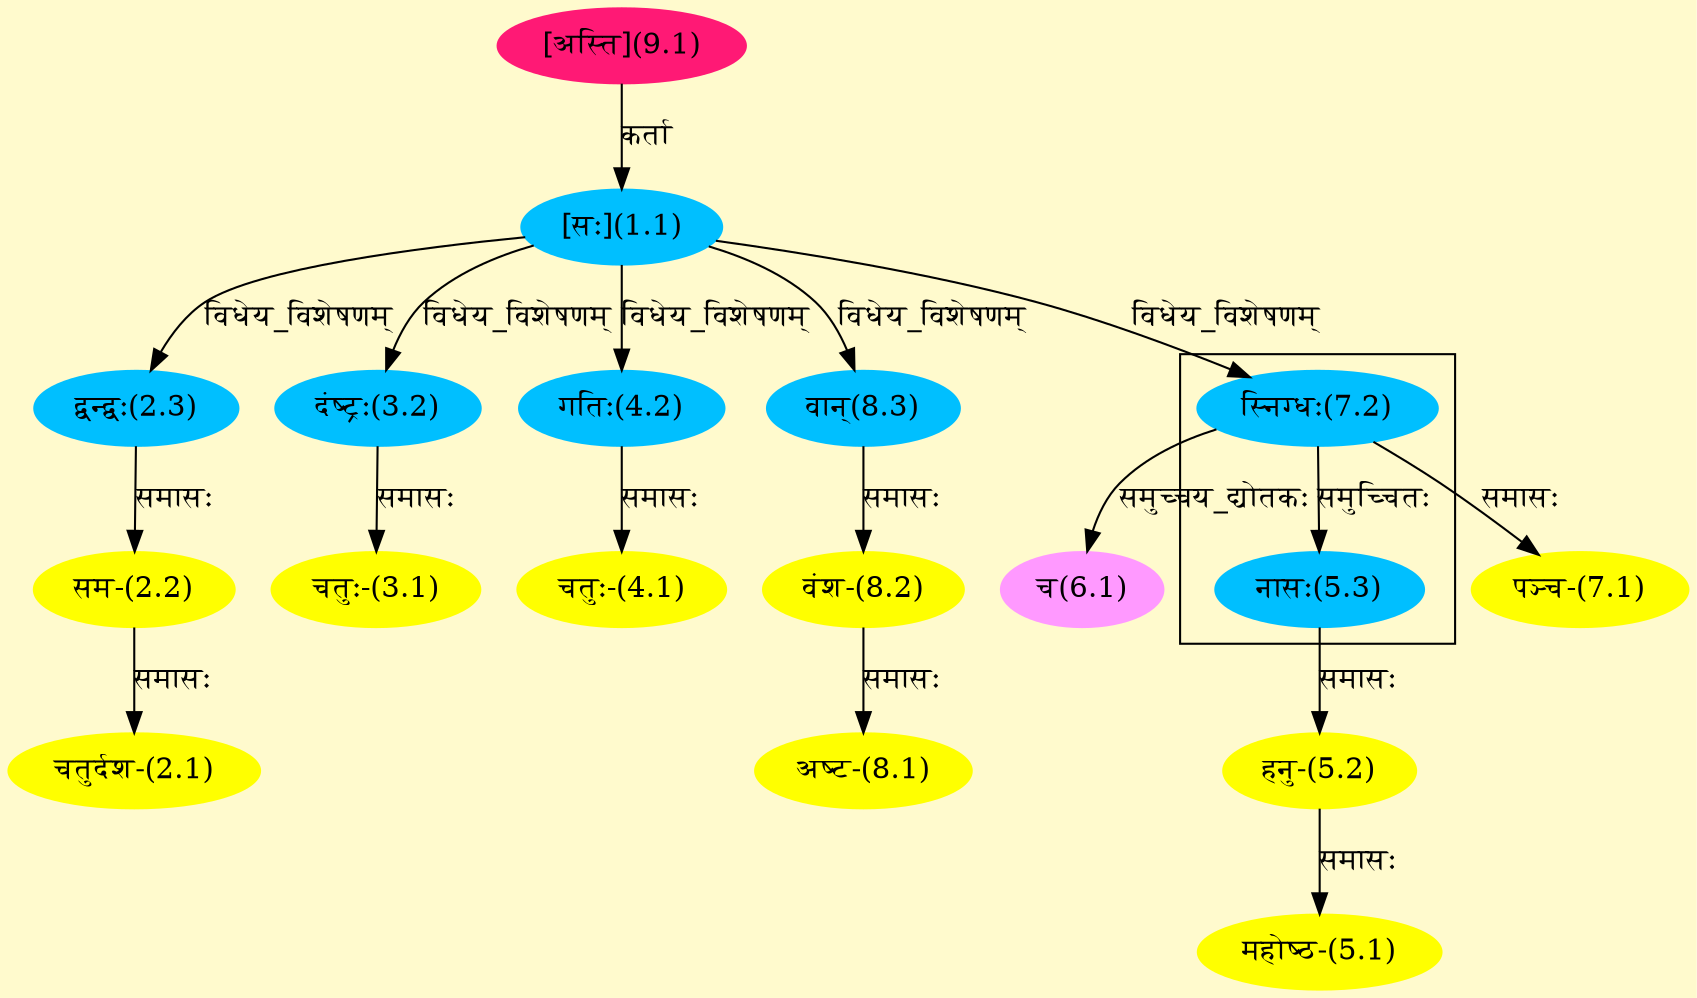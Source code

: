 digraph G{
rankdir=BT;
 compound=true;
 bgcolor="lemonchiffon1";

subgraph cluster_1{
Node5_3 [style=filled, color="#00BFFF" label = "नासः(5.3)"]
Node7_2 [style=filled, color="#00BFFF" label = "स्निग्धः(7.2)"]

}
Node1_1 [style=filled, color="#00BFFF" label = "[सः](1.1)"]
Node9_1 [style=filled, color="#FF1975" label = "[अस्ति](9.1)"]
Node2_1 [style=filled, color="#FFFF00" label = "चतुर्दश-(2.1)"]
Node2_2 [style=filled, color="#FFFF00" label = "सम-(2.2)"]
Node2_3 [style=filled, color="#00BFFF" label = "द्वन्द्वः(2.3)"]
Node3_1 [style=filled, color="#FFFF00" label = "चतुः-(3.1)"]
Node3_2 [style=filled, color="#00BFFF" label = "दंष्ट्रः(3.2)"]
Node4_1 [style=filled, color="#FFFF00" label = "चतुः-(4.1)"]
Node4_2 [style=filled, color="#00BFFF" label = "गतिः(4.2)"]
Node5_1 [style=filled, color="#FFFF00" label = "महोष्ठ-(5.1)"]
Node5_2 [style=filled, color="#FFFF00" label = "हनु-(5.2)"]
Node5_3 [style=filled, color="#00BFFF" label = "नासः(5.3)"]
Node6_1 [style=filled, color="#FF99FF" label = "च(6.1)"]
Node7_2 [style=filled, color="#00BFFF" label = "स्निग्धः(7.2)"]
Node7_1 [style=filled, color="#FFFF00" label = "पञ्च-(7.1)"]
Node8_1 [style=filled, color="#FFFF00" label = "अष्ट-(8.1)"]
Node8_2 [style=filled, color="#FFFF00" label = "वंश-(8.2)"]
Node8_3 [style=filled, color="#00BFFF" label = "वान्(8.3)"]
/* Start of Relations section */

Node1_1 -> Node9_1 [  label="कर्ता"  dir="back" ]
Node2_1 -> Node2_2 [  label="समासः"  dir="back" ]
Node2_2 -> Node2_3 [  label="समासः"  dir="back" ]
Node2_3 -> Node1_1 [  label="विधेय_विशेषणम्"  dir="back" ]
Node3_1 -> Node3_2 [  label="समासः"  dir="back" ]
Node3_2 -> Node1_1 [  label="विधेय_विशेषणम्"  dir="back" ]
Node4_1 -> Node4_2 [  label="समासः"  dir="back" ]
Node4_2 -> Node1_1 [  label="विधेय_विशेषणम्"  dir="back" ]
Node5_1 -> Node5_2 [  label="समासः"  dir="back" ]
Node5_2 -> Node5_3 [  label="समासः"  dir="back" ]
Node5_3 -> Node7_2 [  label="समुच्चितः"  dir="back" ]
Node6_1 -> Node7_2 [  label="समुच्चय_द्योतकः"  dir="back" ]
Node7_1 -> Node7_2 [  label="समासः"  dir="back" ]
Node7_2 -> Node1_1 [  label="विधेय_विशेषणम्"  dir="back" ]
Node8_1 -> Node8_2 [  label="समासः"  dir="back" ]
Node8_2 -> Node8_3 [  label="समासः"  dir="back" ]
Node8_3 -> Node1_1 [  label="विधेय_विशेषणम्"  dir="back" ]
}
